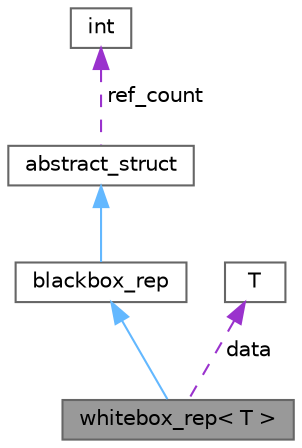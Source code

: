 digraph "whitebox_rep&lt; T &gt;"
{
 // LATEX_PDF_SIZE
  bgcolor="transparent";
  edge [fontname=Helvetica,fontsize=10,labelfontname=Helvetica,labelfontsize=10];
  node [fontname=Helvetica,fontsize=10,shape=box,height=0.2,width=0.4];
  Node1 [label="whitebox_rep\< T \>",height=0.2,width=0.4,color="gray40", fillcolor="grey60", style="filled", fontcolor="black",tooltip=" "];
  Node2 -> Node1 [dir="back",color="steelblue1",style="solid"];
  Node2 [label="blackbox_rep",height=0.2,width=0.4,color="gray40", fillcolor="white", style="filled",URL="$classblackbox__rep.html",tooltip="A template class representing an opaque pointer."];
  Node3 -> Node2 [dir="back",color="steelblue1",style="solid"];
  Node3 [label="abstract_struct",height=0.2,width=0.4,color="gray40", fillcolor="white", style="filled",URL="$structabstract__struct.html",tooltip="Structure representing an abstract object with a reference count."];
  Node4 -> Node3 [dir="back",color="darkorchid3",style="dashed",label=" ref_count" ];
  Node4 [label="int",height=0.2,width=0.4,color="gray40", fillcolor="white", style="filled",tooltip=" "];
  Node5 -> Node1 [dir="back",color="darkorchid3",style="dashed",label=" data" ];
  Node5 [label="T",height=0.2,width=0.4,color="gray40", fillcolor="white", style="filled",tooltip=" "];
}
